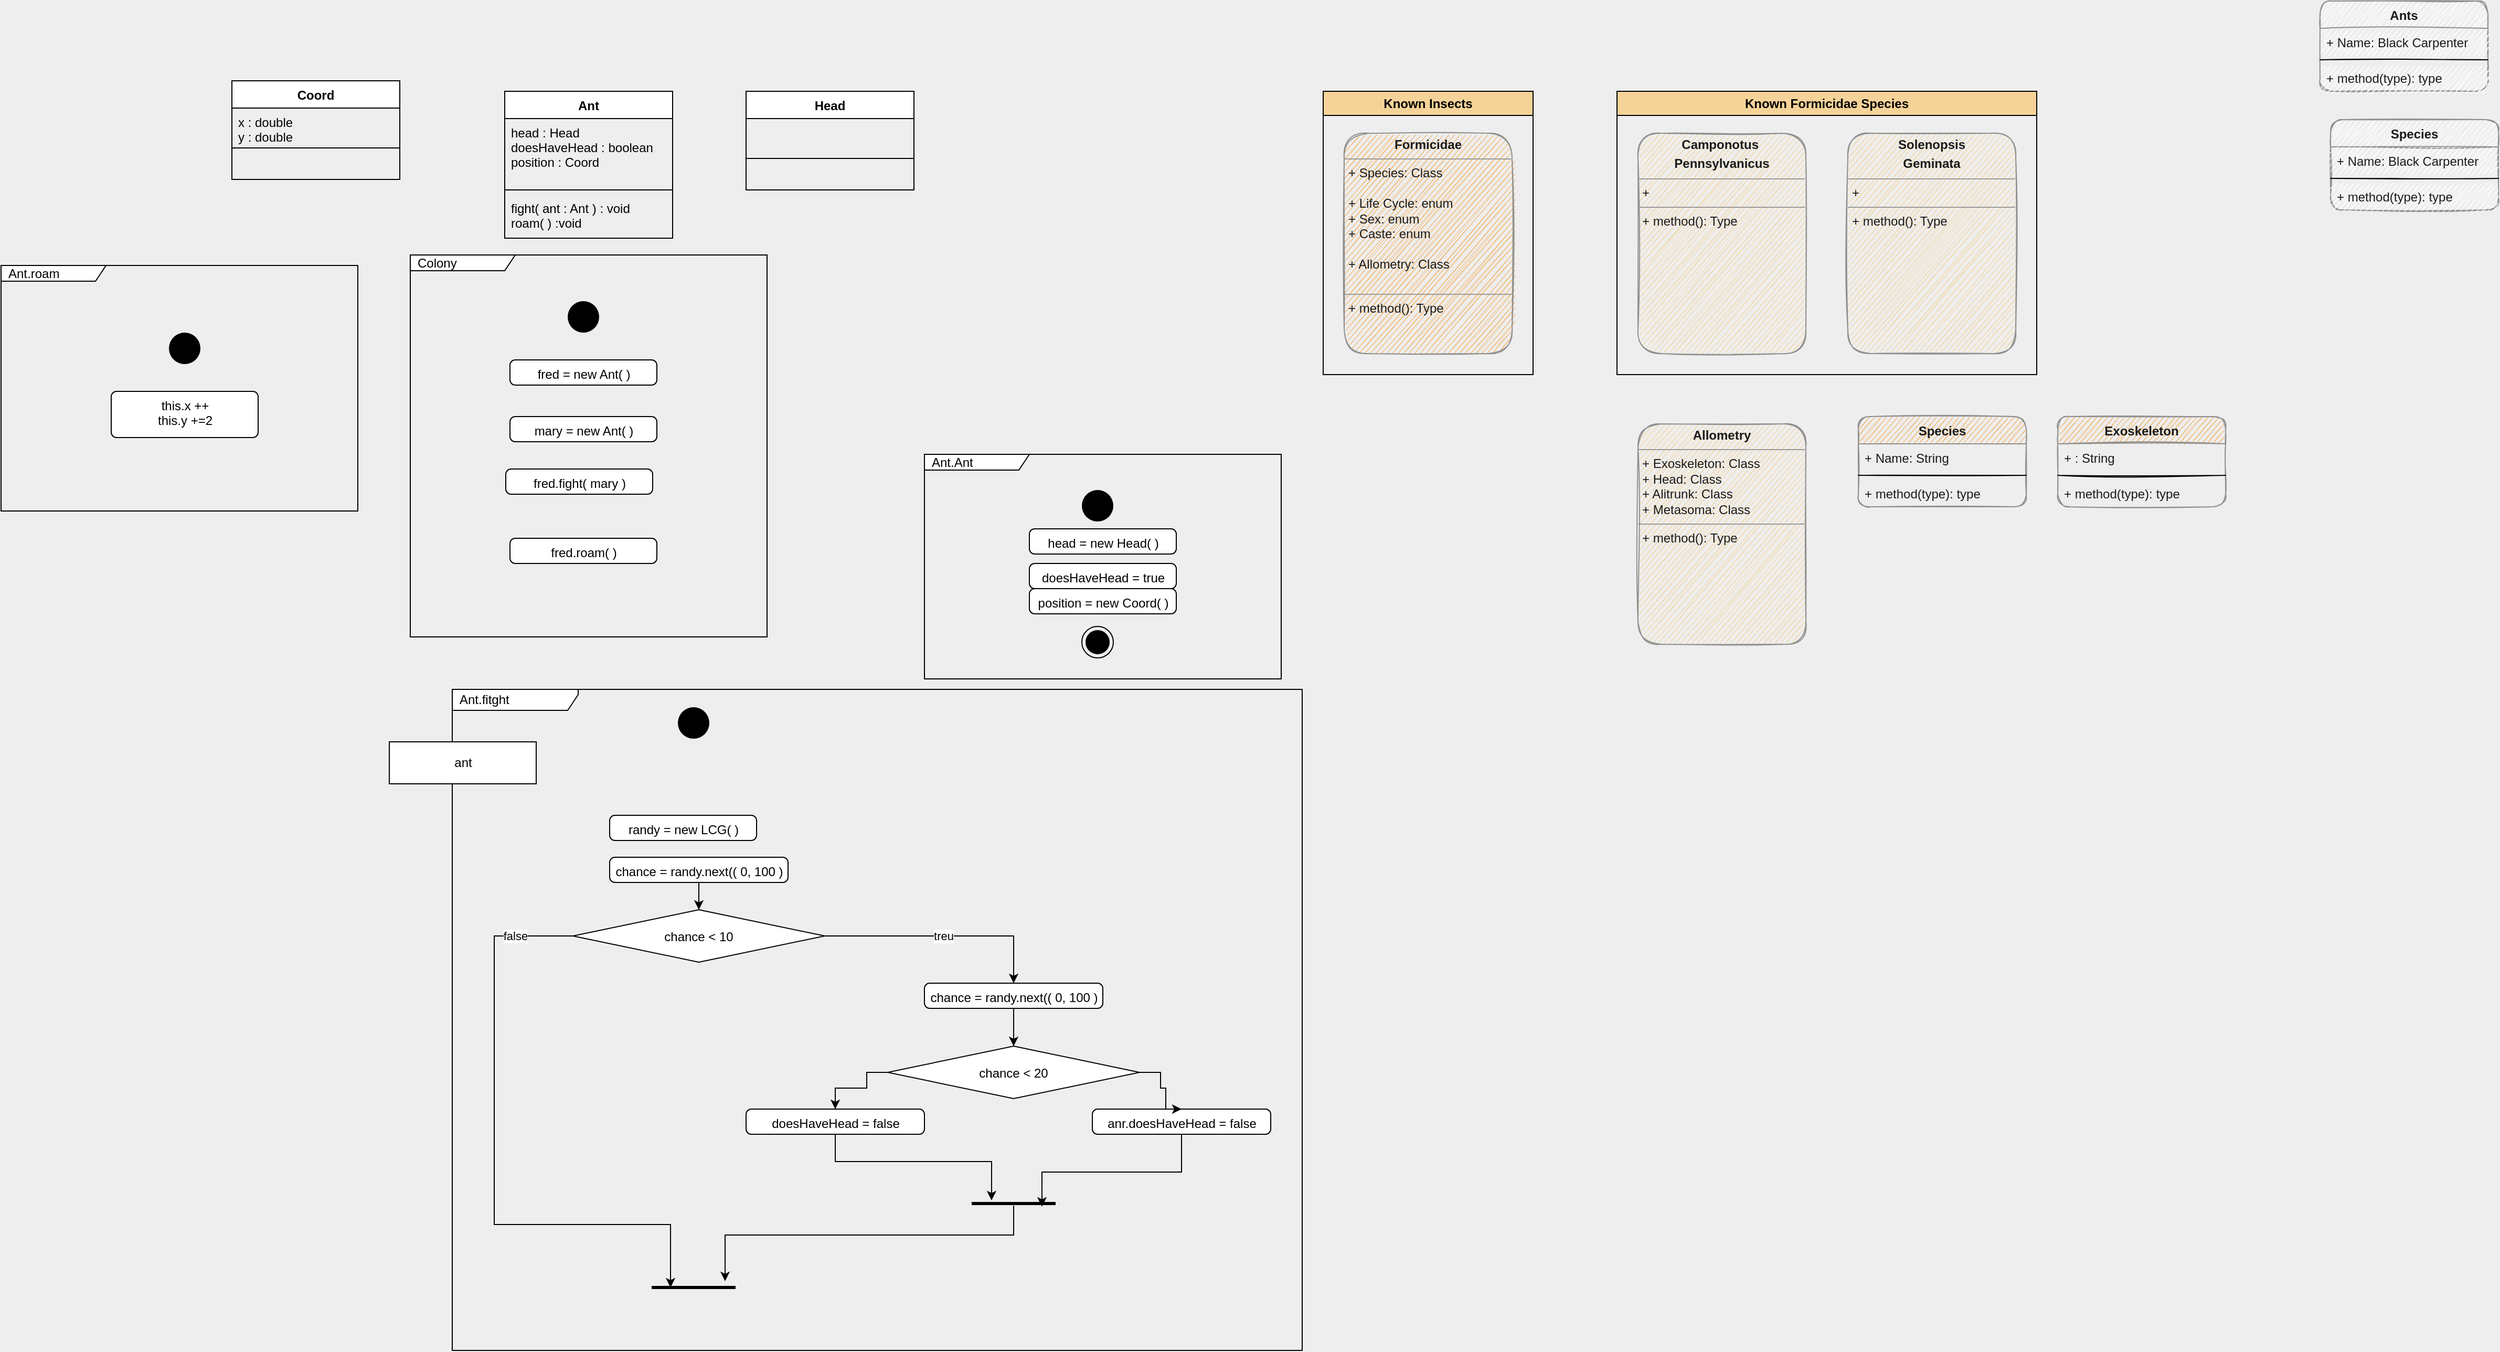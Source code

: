 <mxfile version="20.5.3" type="device"><diagram id="C5RBs43oDa-KdzZeNtuy" name="Page-1"><mxGraphModel dx="2448" dy="1078" grid="1" gridSize="10" guides="1" tooltips="1" connect="1" arrows="1" fold="1" page="0" pageScale="1" pageWidth="827" pageHeight="1169" background="#EEEEEE" math="0" shadow="0"><root><mxCell id="WIyWlLk6GJQsqaUBKTNV-0"/><mxCell id="WIyWlLk6GJQsqaUBKTNV-1" parent="WIyWlLk6GJQsqaUBKTNV-0"/><mxCell id="v1BI11Cc-dLJp7aKihLd-9" value="Species" style="swimlane;fontStyle=1;align=center;verticalAlign=top;childLayout=stackLayout;horizontal=1;startSize=26;horizontalStack=0;resizeParent=1;resizeParentMax=0;resizeLast=0;collapsible=1;marginBottom=0;rounded=1;sketch=1;fillStyle=auto;fontColor=#1A1A1A;strokeColor=#909090;fillColor=#F5AB50;" parent="WIyWlLk6GJQsqaUBKTNV-1" vertex="1"><mxGeometry x="630" y="390" width="160" height="86" as="geometry"/></mxCell><mxCell id="v1BI11Cc-dLJp7aKihLd-10" value="+ Name: String" style="text;strokeColor=none;fillColor=none;align=left;verticalAlign=top;spacingLeft=4;spacingRight=4;overflow=hidden;rotatable=0;points=[[0,0.5],[1,0.5]];portConstraint=eastwest;rounded=1;sketch=1;fillStyle=auto;fontColor=#1A1A1A;" parent="v1BI11Cc-dLJp7aKihLd-9" vertex="1"><mxGeometry y="26" width="160" height="26" as="geometry"/></mxCell><mxCell id="v1BI11Cc-dLJp7aKihLd-11" value="" style="line;strokeWidth=1;fillColor=none;align=left;verticalAlign=middle;spacingTop=-1;spacingLeft=3;spacingRight=3;rotatable=0;labelPosition=right;points=[];portConstraint=eastwest;rounded=1;sketch=1;fillStyle=auto;fontColor=#1A1A1A;" parent="v1BI11Cc-dLJp7aKihLd-9" vertex="1"><mxGeometry y="52" width="160" height="8" as="geometry"/></mxCell><mxCell id="v1BI11Cc-dLJp7aKihLd-12" value="+ method(type): type" style="text;strokeColor=none;fillColor=none;align=left;verticalAlign=top;spacingLeft=4;spacingRight=4;overflow=hidden;rotatable=0;points=[[0,0.5],[1,0.5]];portConstraint=eastwest;rounded=1;sketch=1;fillStyle=auto;fontColor=#1A1A1A;" parent="v1BI11Cc-dLJp7aKihLd-9" vertex="1"><mxGeometry y="60" width="160" height="26" as="geometry"/></mxCell><mxCell id="v1BI11Cc-dLJp7aKihLd-25" value="Species" style="swimlane;fontStyle=1;align=center;verticalAlign=top;childLayout=stackLayout;horizontal=1;startSize=26;horizontalStack=0;resizeParent=1;resizeParentMax=0;resizeLast=0;collapsible=1;marginBottom=0;rounded=1;sketch=1;fillStyle=zigzag;fontColor=#1A1A1A;strokeColor=#909090;fillColor=#FFFFFF;" parent="WIyWlLk6GJQsqaUBKTNV-1" vertex="1"><mxGeometry x="1080" y="107" width="160" height="86" as="geometry"/></mxCell><mxCell id="v1BI11Cc-dLJp7aKihLd-26" value="+ Name: Black Carpenter" style="text;strokeColor=none;fillColor=default;align=left;verticalAlign=top;spacingLeft=4;spacingRight=4;overflow=hidden;rotatable=0;points=[[0,0.5],[1,0.5]];portConstraint=eastwest;rounded=1;sketch=1;fillStyle=zigzag;fontColor=#1A1A1A;" parent="v1BI11Cc-dLJp7aKihLd-25" vertex="1"><mxGeometry y="26" width="160" height="26" as="geometry"/></mxCell><mxCell id="v1BI11Cc-dLJp7aKihLd-27" value="" style="line;strokeWidth=1;fillColor=none;align=left;verticalAlign=middle;spacingTop=-1;spacingLeft=3;spacingRight=3;rotatable=0;labelPosition=right;points=[];portConstraint=eastwest;rounded=1;sketch=1;fillStyle=auto;fontColor=#1A1A1A;" parent="v1BI11Cc-dLJp7aKihLd-25" vertex="1"><mxGeometry y="52" width="160" height="8" as="geometry"/></mxCell><mxCell id="v1BI11Cc-dLJp7aKihLd-28" value="+ method(type): type" style="text;strokeColor=none;fillColor=default;align=left;verticalAlign=top;spacingLeft=4;spacingRight=4;overflow=hidden;rotatable=0;points=[[0,0.5],[1,0.5]];portConstraint=eastwest;rounded=1;sketch=1;fillStyle=zigzag;fontColor=#1A1A1A;" parent="v1BI11Cc-dLJp7aKihLd-25" vertex="1"><mxGeometry y="60" width="160" height="26" as="geometry"/></mxCell><mxCell id="v1BI11Cc-dLJp7aKihLd-29" value="Ants" style="swimlane;fontStyle=1;align=center;verticalAlign=top;childLayout=stackLayout;horizontal=1;startSize=26;horizontalStack=0;resizeParent=1;resizeParentMax=0;resizeLast=0;collapsible=1;marginBottom=0;rounded=1;sketch=1;fillStyle=zigzag;fontColor=#1A1A1A;strokeColor=#909090;fillColor=#FFFFFF;" parent="WIyWlLk6GJQsqaUBKTNV-1" vertex="1"><mxGeometry x="1070" y="-6" width="160" height="86" as="geometry"/></mxCell><mxCell id="v1BI11Cc-dLJp7aKihLd-30" value="+ Name: Black Carpenter" style="text;strokeColor=none;fillColor=default;align=left;verticalAlign=top;spacingLeft=4;spacingRight=4;overflow=hidden;rotatable=0;points=[[0,0.5],[1,0.5]];portConstraint=eastwest;rounded=1;sketch=1;fillStyle=zigzag;fontColor=#1A1A1A;" parent="v1BI11Cc-dLJp7aKihLd-29" vertex="1"><mxGeometry y="26" width="160" height="26" as="geometry"/></mxCell><mxCell id="v1BI11Cc-dLJp7aKihLd-31" value="" style="line;strokeWidth=1;fillColor=none;align=left;verticalAlign=middle;spacingTop=-1;spacingLeft=3;spacingRight=3;rotatable=0;labelPosition=right;points=[];portConstraint=eastwest;rounded=1;sketch=1;fillStyle=auto;fontColor=#1A1A1A;" parent="v1BI11Cc-dLJp7aKihLd-29" vertex="1"><mxGeometry y="52" width="160" height="8" as="geometry"/></mxCell><mxCell id="v1BI11Cc-dLJp7aKihLd-32" value="+ method(type): type" style="text;strokeColor=none;fillColor=default;align=left;verticalAlign=top;spacingLeft=4;spacingRight=4;overflow=hidden;rotatable=0;points=[[0,0.5],[1,0.5]];portConstraint=eastwest;rounded=1;sketch=1;fillStyle=zigzag;fontColor=#1A1A1A;" parent="v1BI11Cc-dLJp7aKihLd-29" vertex="1"><mxGeometry y="60" width="160" height="26" as="geometry"/></mxCell><mxCell id="v1BI11Cc-dLJp7aKihLd-34" value="&lt;p style=&quot;margin: 0px ; margin-top: 4px ; text-align: center&quot;&gt;&lt;b&gt;Allometry&lt;/b&gt;&lt;/p&gt;&lt;hr size=&quot;1&quot;&gt;&lt;p style=&quot;margin: 0px ; margin-left: 4px&quot;&gt;+ Exoskeleton: Class&lt;/p&gt;&lt;p style=&quot;margin: 0px ; margin-left: 4px&quot;&gt;+ Head: Class&lt;/p&gt;&lt;p style=&quot;margin: 0px ; margin-left: 4px&quot;&gt;+ Alitrunk: Class&lt;/p&gt;&lt;p style=&quot;margin: 0px ; margin-left: 4px&quot;&gt;+ Metasoma: Class&lt;/p&gt;&lt;hr size=&quot;1&quot;&gt;&lt;p style=&quot;margin: 0px ; margin-left: 4px&quot;&gt;+ method(): Type&lt;/p&gt;" style="verticalAlign=top;align=left;overflow=fill;fontSize=12;fontFamily=Helvetica;html=1;rounded=1;fillColor=#F5D398;strokeColor=#909090;fontColor=#1A1A1A;sketch=1;fillStyle=auto;arcSize=14;" parent="WIyWlLk6GJQsqaUBKTNV-1" vertex="1"><mxGeometry x="420" y="397" width="160" height="210" as="geometry"/></mxCell><mxCell id="v1BI11Cc-dLJp7aKihLd-37" value="Exoskeleton" style="swimlane;fontStyle=1;align=center;verticalAlign=top;childLayout=stackLayout;horizontal=1;startSize=26;horizontalStack=0;resizeParent=1;resizeParentMax=0;resizeLast=0;collapsible=1;marginBottom=0;rounded=1;sketch=1;fillStyle=auto;fontColor=#1A1A1A;strokeColor=#909090;fillColor=#F5AB50;" parent="WIyWlLk6GJQsqaUBKTNV-1" vertex="1"><mxGeometry x="820" y="390" width="160" height="86" as="geometry"/></mxCell><mxCell id="v1BI11Cc-dLJp7aKihLd-38" value="+ : String" style="text;strokeColor=none;fillColor=none;align=left;verticalAlign=top;spacingLeft=4;spacingRight=4;overflow=hidden;rotatable=0;points=[[0,0.5],[1,0.5]];portConstraint=eastwest;rounded=1;sketch=1;fillStyle=auto;fontColor=#1A1A1A;" parent="v1BI11Cc-dLJp7aKihLd-37" vertex="1"><mxGeometry y="26" width="160" height="26" as="geometry"/></mxCell><mxCell id="v1BI11Cc-dLJp7aKihLd-39" value="" style="line;strokeWidth=1;fillColor=none;align=left;verticalAlign=middle;spacingTop=-1;spacingLeft=3;spacingRight=3;rotatable=0;labelPosition=right;points=[];portConstraint=eastwest;rounded=1;sketch=1;fillStyle=auto;fontColor=#1A1A1A;" parent="v1BI11Cc-dLJp7aKihLd-37" vertex="1"><mxGeometry y="52" width="160" height="8" as="geometry"/></mxCell><mxCell id="v1BI11Cc-dLJp7aKihLd-40" value="+ method(type): type" style="text;strokeColor=none;fillColor=none;align=left;verticalAlign=top;spacingLeft=4;spacingRight=4;overflow=hidden;rotatable=0;points=[[0,0.5],[1,0.5]];portConstraint=eastwest;rounded=1;sketch=1;fillStyle=auto;fontColor=#1A1A1A;" parent="v1BI11Cc-dLJp7aKihLd-37" vertex="1"><mxGeometry y="60" width="160" height="26" as="geometry"/></mxCell><mxCell id="OvcJM-S2i8IXZPO5EGvJ-0" value="Ant" style="swimlane;fontStyle=1;align=center;verticalAlign=top;childLayout=stackLayout;horizontal=1;startSize=26;horizontalStack=0;resizeParent=1;resizeParentMax=0;resizeLast=0;collapsible=1;marginBottom=0;" parent="WIyWlLk6GJQsqaUBKTNV-1" vertex="1"><mxGeometry x="-660" y="80" width="160" height="140" as="geometry"/></mxCell><mxCell id="OvcJM-S2i8IXZPO5EGvJ-1" value="head : Head&#10;doesHaveHead : boolean&#10;position : Coord" style="text;strokeColor=none;fillColor=none;align=left;verticalAlign=top;spacingLeft=4;spacingRight=4;overflow=hidden;rotatable=0;points=[[0,0.5],[1,0.5]];portConstraint=eastwest;" parent="OvcJM-S2i8IXZPO5EGvJ-0" vertex="1"><mxGeometry y="26" width="160" height="64" as="geometry"/></mxCell><mxCell id="OvcJM-S2i8IXZPO5EGvJ-2" value="" style="line;strokeWidth=1;fillColor=none;align=left;verticalAlign=middle;spacingTop=-1;spacingLeft=3;spacingRight=3;rotatable=0;labelPosition=right;points=[];portConstraint=eastwest;" parent="OvcJM-S2i8IXZPO5EGvJ-0" vertex="1"><mxGeometry y="90" width="160" height="8" as="geometry"/></mxCell><mxCell id="OvcJM-S2i8IXZPO5EGvJ-3" value="fight( ant : Ant ) : void&#10;roam( ) :void" style="text;strokeColor=none;fillColor=none;align=left;verticalAlign=top;spacingLeft=4;spacingRight=4;overflow=hidden;rotatable=0;points=[[0,0.5],[1,0.5]];portConstraint=eastwest;" parent="OvcJM-S2i8IXZPO5EGvJ-0" vertex="1"><mxGeometry y="98" width="160" height="42" as="geometry"/></mxCell><mxCell id="OvcJM-S2i8IXZPO5EGvJ-4" value="Colony" style="shape=umlFrame;whiteSpace=wrap;html=1;width=100;height=15;boundedLbl=1;verticalAlign=middle;align=left;spacingLeft=5;" parent="WIyWlLk6GJQsqaUBKTNV-1" vertex="1"><mxGeometry x="-750" y="236" width="340" height="364" as="geometry"/></mxCell><mxCell id="OvcJM-S2i8IXZPO5EGvJ-5" value="" style="ellipse;fillColor=#000000;strokeColor=none;" parent="WIyWlLk6GJQsqaUBKTNV-1" vertex="1"><mxGeometry x="-600" y="280" width="30" height="30" as="geometry"/></mxCell><mxCell id="OvcJM-S2i8IXZPO5EGvJ-6" value="" style="ellipse;html=1;shape=endState;fillColor=#000000;strokeColor=#000000;" parent="WIyWlLk6GJQsqaUBKTNV-1" vertex="1"><mxGeometry x="-110" y="590" width="30" height="30" as="geometry"/></mxCell><mxCell id="OvcJM-S2i8IXZPO5EGvJ-8" value="fred = new Ant( )" style="html=1;align=center;verticalAlign=top;rounded=1;absoluteArcSize=1;arcSize=10;dashed=0;" parent="WIyWlLk6GJQsqaUBKTNV-1" vertex="1"><mxGeometry x="-655" y="336" width="140" height="24" as="geometry"/></mxCell><mxCell id="OvcJM-S2i8IXZPO5EGvJ-9" value="Head" style="swimlane;fontStyle=1;align=center;verticalAlign=top;childLayout=stackLayout;horizontal=1;startSize=26;horizontalStack=0;resizeParent=1;resizeParentMax=0;resizeLast=0;collapsible=1;marginBottom=0;" parent="WIyWlLk6GJQsqaUBKTNV-1" vertex="1"><mxGeometry x="-430" y="80" width="160" height="94" as="geometry"/></mxCell><mxCell id="OvcJM-S2i8IXZPO5EGvJ-10" value="&#10;&#10;" style="text;strokeColor=none;fillColor=none;align=left;verticalAlign=top;spacingLeft=4;spacingRight=4;overflow=hidden;rotatable=0;points=[[0,0.5],[1,0.5]];portConstraint=eastwest;" parent="OvcJM-S2i8IXZPO5EGvJ-9" vertex="1"><mxGeometry y="26" width="160" height="34" as="geometry"/></mxCell><mxCell id="OvcJM-S2i8IXZPO5EGvJ-11" value="" style="line;strokeWidth=1;fillColor=none;align=left;verticalAlign=middle;spacingTop=-1;spacingLeft=3;spacingRight=3;rotatable=0;labelPosition=right;points=[];portConstraint=eastwest;" parent="OvcJM-S2i8IXZPO5EGvJ-9" vertex="1"><mxGeometry y="60" width="160" height="8" as="geometry"/></mxCell><mxCell id="OvcJM-S2i8IXZPO5EGvJ-12" value="&#10;&#10;" style="text;strokeColor=none;fillColor=none;align=left;verticalAlign=top;spacingLeft=4;spacingRight=4;overflow=hidden;rotatable=0;points=[[0,0.5],[1,0.5]];portConstraint=eastwest;" parent="OvcJM-S2i8IXZPO5EGvJ-9" vertex="1"><mxGeometry y="68" width="160" height="26" as="geometry"/></mxCell><mxCell id="OvcJM-S2i8IXZPO5EGvJ-13" value="mary = new Ant( )" style="html=1;align=center;verticalAlign=top;rounded=1;absoluteArcSize=1;arcSize=10;dashed=0;" parent="WIyWlLk6GJQsqaUBKTNV-1" vertex="1"><mxGeometry x="-655" y="390" width="140" height="24" as="geometry"/></mxCell><mxCell id="OvcJM-S2i8IXZPO5EGvJ-14" value="fred.fight( mary )" style="html=1;align=center;verticalAlign=top;rounded=1;absoluteArcSize=1;arcSize=10;dashed=0;" parent="WIyWlLk6GJQsqaUBKTNV-1" vertex="1"><mxGeometry x="-659" y="440" width="140" height="24" as="geometry"/></mxCell><mxCell id="OvcJM-S2i8IXZPO5EGvJ-15" value="Ant.Ant" style="shape=umlFrame;whiteSpace=wrap;html=1;width=100;height=15;boundedLbl=1;verticalAlign=middle;align=left;spacingLeft=5;" parent="WIyWlLk6GJQsqaUBKTNV-1" vertex="1"><mxGeometry x="-260" y="426" width="340" height="214" as="geometry"/></mxCell><mxCell id="OvcJM-S2i8IXZPO5EGvJ-17" value="" style="ellipse;fillColor=#000000;strokeColor=none;" parent="WIyWlLk6GJQsqaUBKTNV-1" vertex="1"><mxGeometry x="-110" y="460" width="30" height="30" as="geometry"/></mxCell><mxCell id="OvcJM-S2i8IXZPO5EGvJ-18" value="head = new Head( )" style="html=1;align=center;verticalAlign=top;rounded=1;absoluteArcSize=1;arcSize=10;dashed=0;" parent="WIyWlLk6GJQsqaUBKTNV-1" vertex="1"><mxGeometry x="-160" y="497" width="140" height="24" as="geometry"/></mxCell><mxCell id="OvcJM-S2i8IXZPO5EGvJ-19" value="doesHaveHead = true" style="html=1;align=center;verticalAlign=top;rounded=1;absoluteArcSize=1;arcSize=10;dashed=0;" parent="WIyWlLk6GJQsqaUBKTNV-1" vertex="1"><mxGeometry x="-160" y="530" width="140" height="24" as="geometry"/></mxCell><mxCell id="OvcJM-S2i8IXZPO5EGvJ-20" value="Ant.fitght" style="shape=umlFrame;whiteSpace=wrap;html=1;width=120;height=20;boundedLbl=1;verticalAlign=middle;align=left;spacingLeft=5;" parent="WIyWlLk6GJQsqaUBKTNV-1" vertex="1"><mxGeometry x="-710" y="650" width="810" height="630" as="geometry"/></mxCell><mxCell id="OvcJM-S2i8IXZPO5EGvJ-21" value="" style="ellipse;fillColor=#000000;strokeColor=none;" parent="WIyWlLk6GJQsqaUBKTNV-1" vertex="1"><mxGeometry x="-495" y="667" width="30" height="30" as="geometry"/></mxCell><mxCell id="OvcJM-S2i8IXZPO5EGvJ-22" value="ant" style="html=1;align=center;verticalAlign=middle;rounded=0;absoluteArcSize=1;arcSize=10;dashed=0;" parent="WIyWlLk6GJQsqaUBKTNV-1" vertex="1"><mxGeometry x="-770" y="700" width="140" height="40" as="geometry"/></mxCell><mxCell id="OvcJM-S2i8IXZPO5EGvJ-35" style="edgeStyle=orthogonalEdgeStyle;rounded=0;orthogonalLoop=1;jettySize=auto;html=1;entryX=1.5;entryY=0.163;entryDx=0;entryDy=0;entryPerimeter=0;" parent="WIyWlLk6GJQsqaUBKTNV-1" source="OvcJM-S2i8IXZPO5EGvJ-25" target="OvcJM-S2i8IXZPO5EGvJ-34" edge="1"><mxGeometry relative="1" as="geometry"><Array as="points"><mxPoint x="-15" y="1110"/><mxPoint x="-148" y="1110"/></Array></mxGeometry></mxCell><mxCell id="OvcJM-S2i8IXZPO5EGvJ-25" value="anr.doesHaveHead = false" style="html=1;align=center;verticalAlign=top;rounded=1;absoluteArcSize=1;arcSize=10;dashed=0;" parent="WIyWlLk6GJQsqaUBKTNV-1" vertex="1"><mxGeometry x="-100" y="1050" width="170" height="24" as="geometry"/></mxCell><mxCell id="OvcJM-S2i8IXZPO5EGvJ-29" style="edgeStyle=orthogonalEdgeStyle;rounded=0;orthogonalLoop=1;jettySize=auto;html=1;entryX=0.5;entryY=0;entryDx=0;entryDy=0;" parent="WIyWlLk6GJQsqaUBKTNV-1" source="OvcJM-S2i8IXZPO5EGvJ-26" target="OvcJM-S2i8IXZPO5EGvJ-25" edge="1"><mxGeometry relative="1" as="geometry"><Array as="points"><mxPoint x="-35" y="1015"/><mxPoint x="-35" y="1030"/><mxPoint x="-30" y="1030"/></Array></mxGeometry></mxCell><mxCell id="OvcJM-S2i8IXZPO5EGvJ-31" style="edgeStyle=orthogonalEdgeStyle;rounded=0;orthogonalLoop=1;jettySize=auto;html=1;entryX=0.5;entryY=0;entryDx=0;entryDy=0;" parent="WIyWlLk6GJQsqaUBKTNV-1" source="OvcJM-S2i8IXZPO5EGvJ-26" target="OvcJM-S2i8IXZPO5EGvJ-30" edge="1"><mxGeometry relative="1" as="geometry"><Array as="points"><mxPoint x="-315" y="1015"/><mxPoint x="-315" y="1030"/><mxPoint x="-345" y="1030"/></Array></mxGeometry></mxCell><mxCell id="OvcJM-S2i8IXZPO5EGvJ-26" value="chance &lt; 20" style="rhombus;" parent="WIyWlLk6GJQsqaUBKTNV-1" vertex="1"><mxGeometry x="-295" y="990" width="240" height="50" as="geometry"/></mxCell><mxCell id="OvcJM-S2i8IXZPO5EGvJ-27" value="randy = new LCG( )" style="html=1;align=center;verticalAlign=top;rounded=1;absoluteArcSize=1;arcSize=10;dashed=0;" parent="WIyWlLk6GJQsqaUBKTNV-1" vertex="1"><mxGeometry x="-560" y="770" width="140" height="24" as="geometry"/></mxCell><mxCell id="OvcJM-S2i8IXZPO5EGvJ-47" style="edgeStyle=orthogonalEdgeStyle;rounded=0;orthogonalLoop=1;jettySize=auto;html=1;entryX=0.5;entryY=0;entryDx=0;entryDy=0;" parent="WIyWlLk6GJQsqaUBKTNV-1" source="OvcJM-S2i8IXZPO5EGvJ-28" target="OvcJM-S2i8IXZPO5EGvJ-37" edge="1"><mxGeometry relative="1" as="geometry"/></mxCell><mxCell id="OvcJM-S2i8IXZPO5EGvJ-28" value="chance = randy.next(( 0, 100 )" style="html=1;align=center;verticalAlign=top;rounded=1;absoluteArcSize=1;arcSize=10;dashed=0;" parent="WIyWlLk6GJQsqaUBKTNV-1" vertex="1"><mxGeometry x="-560" y="810" width="170" height="24" as="geometry"/></mxCell><mxCell id="OvcJM-S2i8IXZPO5EGvJ-36" style="edgeStyle=orthogonalEdgeStyle;rounded=0;orthogonalLoop=1;jettySize=auto;html=1;entryX=-0.5;entryY=0.763;entryDx=0;entryDy=0;entryPerimeter=0;" parent="WIyWlLk6GJQsqaUBKTNV-1" source="OvcJM-S2i8IXZPO5EGvJ-30" target="OvcJM-S2i8IXZPO5EGvJ-34" edge="1"><mxGeometry relative="1" as="geometry"><Array as="points"><mxPoint x="-345" y="1100"/><mxPoint x="-196" y="1100"/></Array></mxGeometry></mxCell><mxCell id="OvcJM-S2i8IXZPO5EGvJ-30" value="doesHaveHead = false" style="html=1;align=center;verticalAlign=top;rounded=1;absoluteArcSize=1;arcSize=10;dashed=0;" parent="WIyWlLk6GJQsqaUBKTNV-1" vertex="1"><mxGeometry x="-430" y="1050" width="170" height="24" as="geometry"/></mxCell><mxCell id="OvcJM-S2i8IXZPO5EGvJ-44" style="edgeStyle=orthogonalEdgeStyle;rounded=0;orthogonalLoop=1;jettySize=auto;html=1;entryX=-1.5;entryY=0.125;entryDx=0;entryDy=0;entryPerimeter=0;exitX=1.167;exitY=0.5;exitDx=0;exitDy=0;exitPerimeter=0;" parent="WIyWlLk6GJQsqaUBKTNV-1" source="OvcJM-S2i8IXZPO5EGvJ-34" target="OvcJM-S2i8IXZPO5EGvJ-42" edge="1"><mxGeometry relative="1" as="geometry"><Array as="points"><mxPoint x="-175" y="1170"/><mxPoint x="-450" y="1170"/></Array></mxGeometry></mxCell><mxCell id="OvcJM-S2i8IXZPO5EGvJ-34" value="" style="html=1;points=[];perimeter=orthogonalPerimeter;fillColor=#000000;strokeColor=none;rotation=90;" parent="WIyWlLk6GJQsqaUBKTNV-1" vertex="1"><mxGeometry x="-176.5" y="1100" width="3" height="80" as="geometry"/></mxCell><mxCell id="OvcJM-S2i8IXZPO5EGvJ-39" value="treu" style="edgeStyle=orthogonalEdgeStyle;rounded=0;orthogonalLoop=1;jettySize=auto;html=1;entryX=0.5;entryY=0;entryDx=0;entryDy=0;" parent="WIyWlLk6GJQsqaUBKTNV-1" source="OvcJM-S2i8IXZPO5EGvJ-37" target="OvcJM-S2i8IXZPO5EGvJ-38" edge="1"><mxGeometry relative="1" as="geometry"/></mxCell><mxCell id="OvcJM-S2i8IXZPO5EGvJ-45" value="false" style="edgeStyle=orthogonalEdgeStyle;rounded=0;orthogonalLoop=1;jettySize=auto;html=1;entryX=0.5;entryY=0.775;entryDx=0;entryDy=0;entryPerimeter=0;" parent="WIyWlLk6GJQsqaUBKTNV-1" source="OvcJM-S2i8IXZPO5EGvJ-37" target="OvcJM-S2i8IXZPO5EGvJ-42" edge="1"><mxGeometry x="-0.81" relative="1" as="geometry"><Array as="points"><mxPoint x="-670" y="885"/><mxPoint x="-670" y="1160"/><mxPoint x="-502" y="1160"/></Array><mxPoint as="offset"/></mxGeometry></mxCell><mxCell id="OvcJM-S2i8IXZPO5EGvJ-37" value="chance &lt; 10" style="rhombus;" parent="WIyWlLk6GJQsqaUBKTNV-1" vertex="1"><mxGeometry x="-595" y="860" width="240" height="50" as="geometry"/></mxCell><mxCell id="OvcJM-S2i8IXZPO5EGvJ-46" style="edgeStyle=orthogonalEdgeStyle;rounded=0;orthogonalLoop=1;jettySize=auto;html=1;entryX=0.5;entryY=0;entryDx=0;entryDy=0;" parent="WIyWlLk6GJQsqaUBKTNV-1" source="OvcJM-S2i8IXZPO5EGvJ-38" target="OvcJM-S2i8IXZPO5EGvJ-26" edge="1"><mxGeometry relative="1" as="geometry"/></mxCell><mxCell id="OvcJM-S2i8IXZPO5EGvJ-38" value="chance = randy.next(( 0, 100 )" style="html=1;align=center;verticalAlign=top;rounded=1;absoluteArcSize=1;arcSize=10;dashed=0;" parent="WIyWlLk6GJQsqaUBKTNV-1" vertex="1"><mxGeometry x="-260" y="930" width="170" height="24" as="geometry"/></mxCell><mxCell id="OvcJM-S2i8IXZPO5EGvJ-42" value="" style="html=1;points=[];perimeter=orthogonalPerimeter;fillColor=#000000;strokeColor=none;rotation=90;" parent="WIyWlLk6GJQsqaUBKTNV-1" vertex="1"><mxGeometry x="-481.5" y="1180" width="3" height="80" as="geometry"/></mxCell><mxCell id="OvcJM-S2i8IXZPO5EGvJ-48" value="Coord" style="swimlane;fontStyle=1;align=center;verticalAlign=top;childLayout=stackLayout;horizontal=1;startSize=26;horizontalStack=0;resizeParent=1;resizeParentMax=0;resizeLast=0;collapsible=1;marginBottom=0;" parent="WIyWlLk6GJQsqaUBKTNV-1" vertex="1"><mxGeometry x="-920" y="70" width="160" height="94" as="geometry"/></mxCell><mxCell id="OvcJM-S2i8IXZPO5EGvJ-49" value="x : double&#10;y : double" style="text;strokeColor=none;fillColor=none;align=left;verticalAlign=top;spacingLeft=4;spacingRight=4;overflow=hidden;rotatable=0;points=[[0,0.5],[1,0.5]];portConstraint=eastwest;" parent="OvcJM-S2i8IXZPO5EGvJ-48" vertex="1"><mxGeometry y="26" width="160" height="34" as="geometry"/></mxCell><mxCell id="OvcJM-S2i8IXZPO5EGvJ-50" value="" style="line;strokeWidth=1;fillColor=none;align=left;verticalAlign=middle;spacingTop=-1;spacingLeft=3;spacingRight=3;rotatable=0;labelPosition=right;points=[];portConstraint=eastwest;" parent="OvcJM-S2i8IXZPO5EGvJ-48" vertex="1"><mxGeometry y="60" width="160" height="8" as="geometry"/></mxCell><mxCell id="OvcJM-S2i8IXZPO5EGvJ-51" value="&#10;&#10;" style="text;strokeColor=none;fillColor=none;align=left;verticalAlign=top;spacingLeft=4;spacingRight=4;overflow=hidden;rotatable=0;points=[[0,0.5],[1,0.5]];portConstraint=eastwest;" parent="OvcJM-S2i8IXZPO5EGvJ-48" vertex="1"><mxGeometry y="68" width="160" height="26" as="geometry"/></mxCell><mxCell id="OvcJM-S2i8IXZPO5EGvJ-52" value="Ant.roam" style="shape=umlFrame;whiteSpace=wrap;html=1;width=100;height=15;boundedLbl=1;verticalAlign=middle;align=left;spacingLeft=5;" parent="WIyWlLk6GJQsqaUBKTNV-1" vertex="1"><mxGeometry x="-1140" y="246" width="340" height="234" as="geometry"/></mxCell><mxCell id="OvcJM-S2i8IXZPO5EGvJ-53" value="" style="ellipse;fillColor=#000000;strokeColor=none;" parent="WIyWlLk6GJQsqaUBKTNV-1" vertex="1"><mxGeometry x="-980" y="310" width="30" height="30" as="geometry"/></mxCell><mxCell id="OvcJM-S2i8IXZPO5EGvJ-54" value="this.x ++&lt;br&gt;this.y +=2" style="html=1;align=center;verticalAlign=top;rounded=1;absoluteArcSize=1;arcSize=10;dashed=0;" parent="WIyWlLk6GJQsqaUBKTNV-1" vertex="1"><mxGeometry x="-1035" y="366" width="140" height="44" as="geometry"/></mxCell><mxCell id="OvcJM-S2i8IXZPO5EGvJ-55" value="fred.roam( )" style="html=1;align=center;verticalAlign=top;rounded=1;absoluteArcSize=1;arcSize=10;dashed=0;" parent="WIyWlLk6GJQsqaUBKTNV-1" vertex="1"><mxGeometry x="-655" y="506" width="140" height="24" as="geometry"/></mxCell><mxCell id="OvcJM-S2i8IXZPO5EGvJ-57" value="position = new Coord( )" style="html=1;align=center;verticalAlign=top;rounded=1;absoluteArcSize=1;arcSize=10;dashed=0;" parent="WIyWlLk6GJQsqaUBKTNV-1" vertex="1"><mxGeometry x="-160" y="554" width="140" height="24" as="geometry"/></mxCell><mxCell id="8Nl3D1G9DNpI2AA8nsOQ-3" value="Known Insects" style="swimlane;whiteSpace=wrap;html=1;fillColor=#F5D398;" vertex="1" parent="WIyWlLk6GJQsqaUBKTNV-1"><mxGeometry x="120" y="80" width="200" height="270" as="geometry"/></mxCell><mxCell id="v1BI11Cc-dLJp7aKihLd-0" value="&lt;p style=&quot;margin: 0px ; margin-top: 4px ; text-align: center&quot;&gt;&lt;b&gt;Formicidae&lt;/b&gt;&lt;/p&gt;&lt;hr size=&quot;1&quot;&gt;&lt;p style=&quot;margin: 0px ; margin-left: 4px&quot;&gt;+ Species: Class&lt;br&gt;&lt;/p&gt;&lt;p style=&quot;margin: 0px ; margin-left: 4px&quot;&gt;&lt;br&gt;&lt;/p&gt;&lt;p style=&quot;margin: 0px ; margin-left: 4px&quot;&gt;+ Life Cycle: enum&lt;br&gt;&lt;/p&gt;&lt;p style=&quot;margin: 0px ; margin-left: 4px&quot;&gt;+ Sex: enum&lt;br&gt;&lt;/p&gt;&lt;p style=&quot;margin: 0px ; margin-left: 4px&quot;&gt;+ Caste: enum&lt;/p&gt;&lt;p style=&quot;margin: 0px ; margin-left: 4px&quot;&gt;&lt;br&gt;&lt;/p&gt;&lt;p style=&quot;margin: 0px ; margin-left: 4px&quot;&gt;&lt;span style=&quot;background-color: initial;&quot;&gt;+ Allometry: Class&lt;/span&gt;&lt;br&gt;&lt;/p&gt;&lt;p style=&quot;margin: 0px ; margin-left: 4px&quot;&gt;&lt;br&gt;&lt;/p&gt;&lt;hr size=&quot;1&quot;&gt;&lt;p style=&quot;margin: 0px ; margin-left: 4px&quot;&gt;+ method(): Type&lt;/p&gt;" style="verticalAlign=top;align=left;overflow=fill;fontSize=12;fontFamily=Helvetica;html=1;rounded=1;fillColor=#F5AB50;strokeColor=#909090;fontColor=#1A1A1A;sketch=1;fillStyle=auto;" parent="8Nl3D1G9DNpI2AA8nsOQ-3" vertex="1"><mxGeometry x="20" y="40" width="160" height="210" as="geometry"/></mxCell><mxCell id="8Nl3D1G9DNpI2AA8nsOQ-4" value="" style="group" vertex="1" connectable="0" parent="WIyWlLk6GJQsqaUBKTNV-1"><mxGeometry x="400" y="80" width="400" height="270" as="geometry"/></mxCell><mxCell id="8Nl3D1G9DNpI2AA8nsOQ-0" value="&lt;p style=&quot;margin: 0px ; margin-top: 4px ; text-align: center&quot;&gt;&lt;b&gt;Camponotus&amp;nbsp;&lt;/b&gt;&lt;/p&gt;&lt;p style=&quot;margin: 0px ; margin-top: 4px ; text-align: center&quot;&gt;&lt;b&gt;Pennsylvanicus&lt;/b&gt;&lt;/p&gt;&lt;hr size=&quot;1&quot;&gt;&lt;p style=&quot;margin: 0px ; margin-left: 4px&quot;&gt;+&amp;nbsp;&amp;nbsp;&lt;br&gt;&lt;/p&gt;&lt;hr size=&quot;1&quot;&gt;&lt;p style=&quot;margin: 0px ; margin-left: 4px&quot;&gt;+ method(): Type&lt;/p&gt;" style="verticalAlign=top;align=left;overflow=fill;fontSize=12;fontFamily=Helvetica;html=1;rounded=1;fillColor=#F5D398;strokeColor=#909090;fontColor=#1A1A1A;sketch=1;fillStyle=auto;arcSize=14;" vertex="1" parent="8Nl3D1G9DNpI2AA8nsOQ-4"><mxGeometry x="20" y="40" width="160" height="210" as="geometry"/></mxCell><mxCell id="8Nl3D1G9DNpI2AA8nsOQ-1" value="&lt;p style=&quot;margin: 0px ; margin-top: 4px ; text-align: center&quot;&gt;&lt;b&gt;Solenopsis&lt;/b&gt;&lt;/p&gt;&lt;p style=&quot;margin: 0px ; margin-top: 4px ; text-align: center&quot;&gt;&lt;b&gt;Geminata&lt;/b&gt;&lt;/p&gt;&lt;hr size=&quot;1&quot;&gt;&lt;p style=&quot;margin: 0px ; margin-left: 4px&quot;&gt;+&amp;nbsp;&amp;nbsp;&lt;/p&gt;&lt;hr size=&quot;1&quot;&gt;&lt;p style=&quot;margin: 0px ; margin-left: 4px&quot;&gt;+ method(): Type&lt;/p&gt;" style="verticalAlign=top;align=left;overflow=fill;fontSize=12;fontFamily=Helvetica;html=1;rounded=1;fillColor=#F5D398;strokeColor=#909090;fontColor=#1A1A1A;sketch=1;fillStyle=auto;arcSize=14;" vertex="1" parent="8Nl3D1G9DNpI2AA8nsOQ-4"><mxGeometry x="220" y="40" width="160" height="210" as="geometry"/></mxCell><mxCell id="8Nl3D1G9DNpI2AA8nsOQ-2" value="Known Formicidae Species" style="swimlane;whiteSpace=wrap;html=1;fillColor=#F5D398;" vertex="1" parent="8Nl3D1G9DNpI2AA8nsOQ-4"><mxGeometry width="400" height="270" as="geometry"><mxRectangle width="200" height="30" as="alternateBounds"/></mxGeometry></mxCell></root></mxGraphModel></diagram></mxfile>